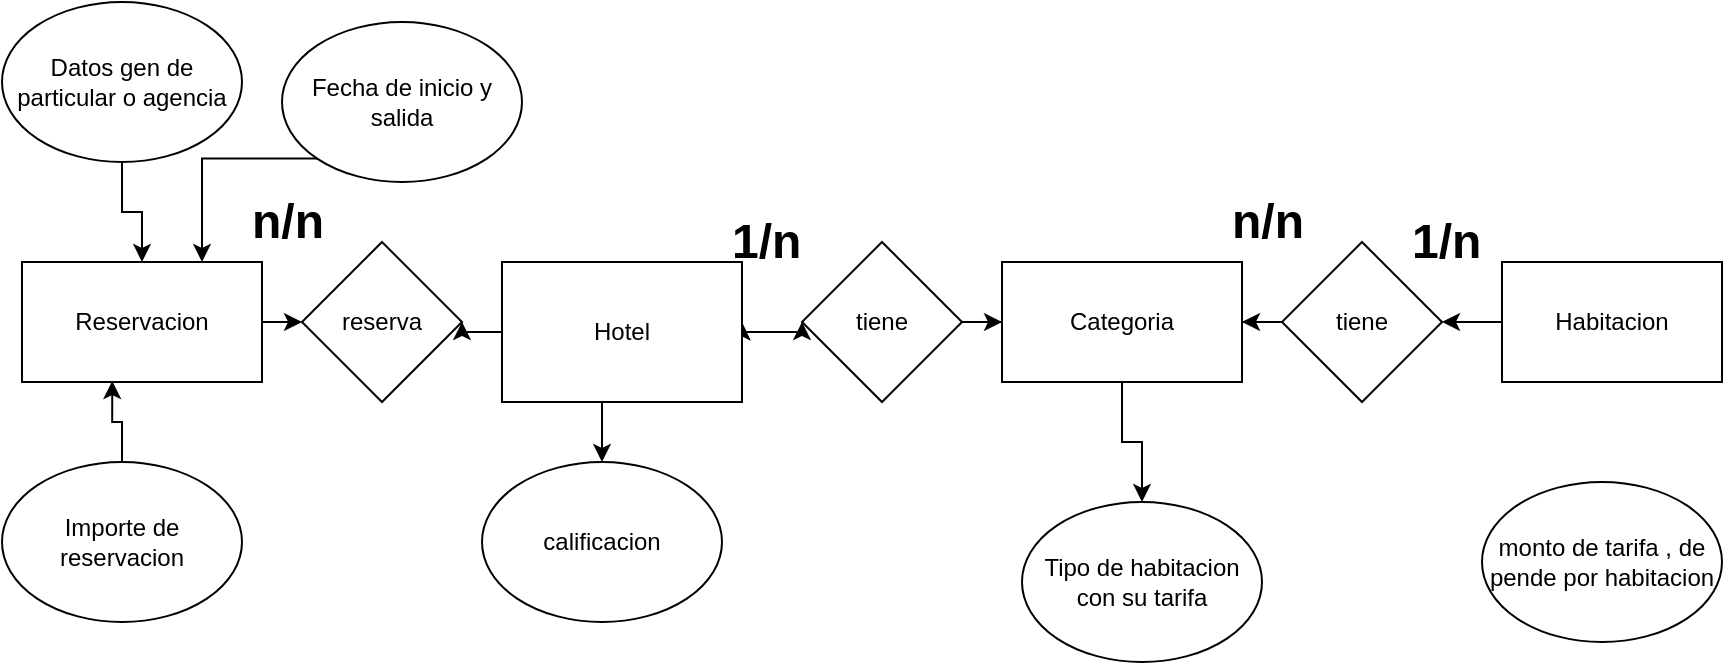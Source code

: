 <mxfile version="21.6.9" type="github">
  <diagram name="Página-1" id="xpxzvmw6QS3l5mzgsmiF">
    <mxGraphModel dx="1328" dy="612" grid="1" gridSize="10" guides="1" tooltips="1" connect="1" arrows="1" fold="1" page="1" pageScale="1" pageWidth="827" pageHeight="1169" math="0" shadow="0">
      <root>
        <mxCell id="0" />
        <mxCell id="1" parent="0" />
        <mxCell id="e2n01PmGDFgauYqZq9Wb-12" style="edgeStyle=orthogonalEdgeStyle;rounded=0;orthogonalLoop=1;jettySize=auto;html=1;exitX=1;exitY=0.5;exitDx=0;exitDy=0;entryX=0;entryY=0.5;entryDx=0;entryDy=0;" edge="1" parent="1" source="e2n01PmGDFgauYqZq9Wb-2" target="e2n01PmGDFgauYqZq9Wb-10">
          <mxGeometry relative="1" as="geometry" />
        </mxCell>
        <mxCell id="e2n01PmGDFgauYqZq9Wb-2" value="Reservacion" style="rounded=0;whiteSpace=wrap;html=1;" vertex="1" parent="1">
          <mxGeometry x="30" y="320" width="120" height="60" as="geometry" />
        </mxCell>
        <mxCell id="e2n01PmGDFgauYqZq9Wb-13" style="edgeStyle=orthogonalEdgeStyle;rounded=0;orthogonalLoop=1;jettySize=auto;html=1;exitX=0;exitY=0.5;exitDx=0;exitDy=0;entryX=1;entryY=0.5;entryDx=0;entryDy=0;" edge="1" parent="1" source="e2n01PmGDFgauYqZq9Wb-3" target="e2n01PmGDFgauYqZq9Wb-10">
          <mxGeometry relative="1" as="geometry" />
        </mxCell>
        <mxCell id="e2n01PmGDFgauYqZq9Wb-17" style="edgeStyle=orthogonalEdgeStyle;rounded=0;orthogonalLoop=1;jettySize=auto;html=1;exitX=1;exitY=0.5;exitDx=0;exitDy=0;" edge="1" parent="1" source="e2n01PmGDFgauYqZq9Wb-3">
          <mxGeometry relative="1" as="geometry">
            <mxPoint x="390.143" y="350.19" as="targetPoint" />
          </mxGeometry>
        </mxCell>
        <mxCell id="e2n01PmGDFgauYqZq9Wb-19" style="edgeStyle=orthogonalEdgeStyle;rounded=0;orthogonalLoop=1;jettySize=auto;html=1;exitX=1;exitY=0.5;exitDx=0;exitDy=0;entryX=0;entryY=0.5;entryDx=0;entryDy=0;" edge="1" parent="1" source="e2n01PmGDFgauYqZq9Wb-3" target="e2n01PmGDFgauYqZq9Wb-18">
          <mxGeometry relative="1" as="geometry" />
        </mxCell>
        <mxCell id="e2n01PmGDFgauYqZq9Wb-29" style="edgeStyle=orthogonalEdgeStyle;rounded=0;orthogonalLoop=1;jettySize=auto;html=1;exitX=0.5;exitY=1;exitDx=0;exitDy=0;entryX=0.5;entryY=0;entryDx=0;entryDy=0;" edge="1" parent="1" source="e2n01PmGDFgauYqZq9Wb-3" target="e2n01PmGDFgauYqZq9Wb-28">
          <mxGeometry relative="1" as="geometry" />
        </mxCell>
        <mxCell id="e2n01PmGDFgauYqZq9Wb-3" value="Hotel" style="rounded=0;whiteSpace=wrap;html=1;" vertex="1" parent="1">
          <mxGeometry x="270" y="320" width="120" height="70" as="geometry" />
        </mxCell>
        <mxCell id="e2n01PmGDFgauYqZq9Wb-30" style="edgeStyle=orthogonalEdgeStyle;rounded=0;orthogonalLoop=1;jettySize=auto;html=1;exitX=0.5;exitY=1;exitDx=0;exitDy=0;entryX=0.5;entryY=0;entryDx=0;entryDy=0;" edge="1" parent="1" source="e2n01PmGDFgauYqZq9Wb-4" target="e2n01PmGDFgauYqZq9Wb-6">
          <mxGeometry relative="1" as="geometry" />
        </mxCell>
        <mxCell id="e2n01PmGDFgauYqZq9Wb-4" value="Categoria" style="rounded=0;whiteSpace=wrap;html=1;" vertex="1" parent="1">
          <mxGeometry x="520" y="320" width="120" height="60" as="geometry" />
        </mxCell>
        <mxCell id="e2n01PmGDFgauYqZq9Wb-23" value="" style="edgeStyle=orthogonalEdgeStyle;rounded=0;orthogonalLoop=1;jettySize=auto;html=1;" edge="1" parent="1" source="e2n01PmGDFgauYqZq9Wb-5" target="e2n01PmGDFgauYqZq9Wb-21">
          <mxGeometry relative="1" as="geometry" />
        </mxCell>
        <mxCell id="e2n01PmGDFgauYqZq9Wb-5" value="Habitacion" style="rounded=0;whiteSpace=wrap;html=1;" vertex="1" parent="1">
          <mxGeometry x="770" y="320" width="110" height="60" as="geometry" />
        </mxCell>
        <mxCell id="e2n01PmGDFgauYqZq9Wb-6" value="Tipo de habitacion con su tarifa" style="ellipse;whiteSpace=wrap;html=1;" vertex="1" parent="1">
          <mxGeometry x="530" y="440" width="120" height="80" as="geometry" />
        </mxCell>
        <mxCell id="e2n01PmGDFgauYqZq9Wb-14" value="" style="edgeStyle=orthogonalEdgeStyle;rounded=0;orthogonalLoop=1;jettySize=auto;html=1;" edge="1" parent="1" source="e2n01PmGDFgauYqZq9Wb-7" target="e2n01PmGDFgauYqZq9Wb-2">
          <mxGeometry relative="1" as="geometry" />
        </mxCell>
        <mxCell id="e2n01PmGDFgauYqZq9Wb-7" value="Datos gen de particular o agencia" style="ellipse;whiteSpace=wrap;html=1;" vertex="1" parent="1">
          <mxGeometry x="20" y="190" width="120" height="80" as="geometry" />
        </mxCell>
        <mxCell id="e2n01PmGDFgauYqZq9Wb-15" style="edgeStyle=orthogonalEdgeStyle;rounded=0;orthogonalLoop=1;jettySize=auto;html=1;exitX=0;exitY=1;exitDx=0;exitDy=0;entryX=0.75;entryY=0;entryDx=0;entryDy=0;" edge="1" parent="1" source="e2n01PmGDFgauYqZq9Wb-8" target="e2n01PmGDFgauYqZq9Wb-2">
          <mxGeometry relative="1" as="geometry" />
        </mxCell>
        <mxCell id="e2n01PmGDFgauYqZq9Wb-8" value="Fecha de inicio y salida" style="ellipse;whiteSpace=wrap;html=1;" vertex="1" parent="1">
          <mxGeometry x="160" y="200" width="120" height="80" as="geometry" />
        </mxCell>
        <mxCell id="e2n01PmGDFgauYqZq9Wb-16" style="edgeStyle=orthogonalEdgeStyle;rounded=0;orthogonalLoop=1;jettySize=auto;html=1;exitX=0.5;exitY=0;exitDx=0;exitDy=0;entryX=0.376;entryY=0.992;entryDx=0;entryDy=0;entryPerimeter=0;" edge="1" parent="1" source="e2n01PmGDFgauYqZq9Wb-9" target="e2n01PmGDFgauYqZq9Wb-2">
          <mxGeometry relative="1" as="geometry" />
        </mxCell>
        <mxCell id="e2n01PmGDFgauYqZq9Wb-9" value="Importe de reservacion" style="ellipse;whiteSpace=wrap;html=1;" vertex="1" parent="1">
          <mxGeometry x="20" y="420" width="120" height="80" as="geometry" />
        </mxCell>
        <mxCell id="e2n01PmGDFgauYqZq9Wb-10" value="reserva" style="rhombus;whiteSpace=wrap;html=1;" vertex="1" parent="1">
          <mxGeometry x="170" y="310" width="80" height="80" as="geometry" />
        </mxCell>
        <mxCell id="e2n01PmGDFgauYqZq9Wb-20" style="edgeStyle=orthogonalEdgeStyle;rounded=0;orthogonalLoop=1;jettySize=auto;html=1;exitX=1;exitY=0.5;exitDx=0;exitDy=0;" edge="1" parent="1" source="e2n01PmGDFgauYqZq9Wb-18" target="e2n01PmGDFgauYqZq9Wb-4">
          <mxGeometry relative="1" as="geometry" />
        </mxCell>
        <mxCell id="e2n01PmGDFgauYqZq9Wb-18" value="tiene" style="rhombus;whiteSpace=wrap;html=1;" vertex="1" parent="1">
          <mxGeometry x="420" y="310" width="80" height="80" as="geometry" />
        </mxCell>
        <mxCell id="e2n01PmGDFgauYqZq9Wb-22" value="" style="edgeStyle=orthogonalEdgeStyle;rounded=0;orthogonalLoop=1;jettySize=auto;html=1;" edge="1" parent="1" source="e2n01PmGDFgauYqZq9Wb-21" target="e2n01PmGDFgauYqZq9Wb-4">
          <mxGeometry relative="1" as="geometry" />
        </mxCell>
        <mxCell id="e2n01PmGDFgauYqZq9Wb-21" value="tiene" style="rhombus;whiteSpace=wrap;html=1;" vertex="1" parent="1">
          <mxGeometry x="660" y="310" width="80" height="80" as="geometry" />
        </mxCell>
        <mxCell id="e2n01PmGDFgauYqZq9Wb-24" value="&lt;h1&gt;n/n&lt;/h1&gt;" style="text;html=1;strokeColor=none;fillColor=none;spacing=5;spacingTop=-20;whiteSpace=wrap;overflow=hidden;rounded=0;" vertex="1" parent="1">
          <mxGeometry x="140" y="280" width="70" height="40" as="geometry" />
        </mxCell>
        <mxCell id="e2n01PmGDFgauYqZq9Wb-25" value="&lt;h1&gt;1/n&lt;/h1&gt;" style="text;html=1;strokeColor=none;fillColor=none;spacing=5;spacingTop=-20;whiteSpace=wrap;overflow=hidden;rounded=0;" vertex="1" parent="1">
          <mxGeometry x="380" y="290" width="70" height="50" as="geometry" />
        </mxCell>
        <mxCell id="e2n01PmGDFgauYqZq9Wb-26" value="&lt;h1&gt;n/n&lt;/h1&gt;" style="text;html=1;strokeColor=none;fillColor=none;spacing=5;spacingTop=-20;whiteSpace=wrap;overflow=hidden;rounded=0;" vertex="1" parent="1">
          <mxGeometry x="630" y="280" width="70" height="50" as="geometry" />
        </mxCell>
        <mxCell id="e2n01PmGDFgauYqZq9Wb-28" value="calificacion" style="ellipse;whiteSpace=wrap;html=1;" vertex="1" parent="1">
          <mxGeometry x="260" y="420" width="120" height="80" as="geometry" />
        </mxCell>
        <mxCell id="e2n01PmGDFgauYqZq9Wb-31" value="monto de tarifa , de pende por habitacion" style="ellipse;whiteSpace=wrap;html=1;" vertex="1" parent="1">
          <mxGeometry x="760" y="430" width="120" height="80" as="geometry" />
        </mxCell>
        <mxCell id="e2n01PmGDFgauYqZq9Wb-32" value="&lt;h1&gt;1/n&lt;/h1&gt;" style="text;html=1;strokeColor=none;fillColor=none;spacing=5;spacingTop=-20;whiteSpace=wrap;overflow=hidden;rounded=0;" vertex="1" parent="1">
          <mxGeometry x="720" y="290" width="50" height="30" as="geometry" />
        </mxCell>
      </root>
    </mxGraphModel>
  </diagram>
</mxfile>
